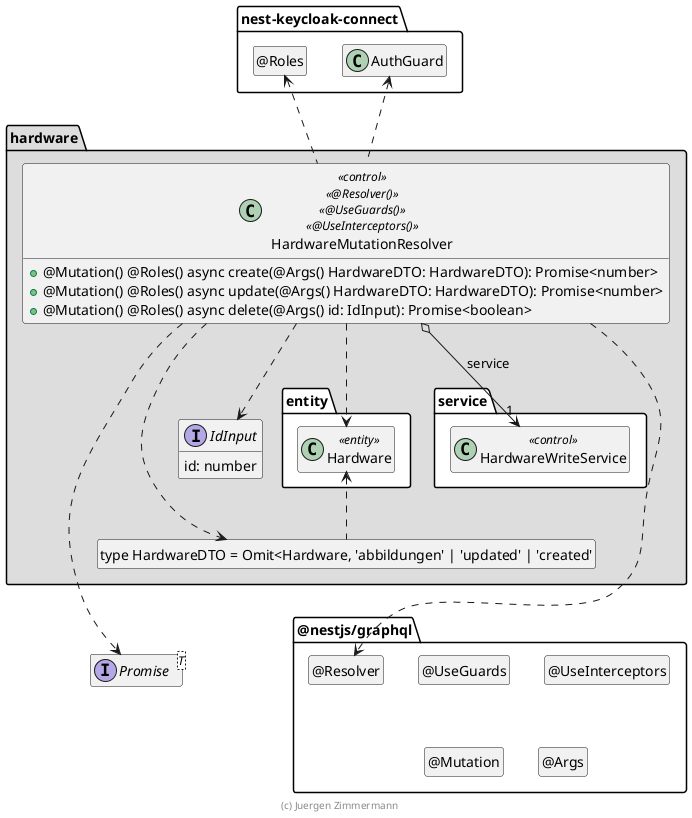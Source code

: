 @startuml Controller-Klasse

interface Promise<T>

package @nestjs/graphql {
  class "@Resolver" as Resolver
  hide Resolver circle

  class "@UseGuards" as UseGuards
  hide UseGuards circle

  class "@UseInterceptors" as UseInterceptors
  hide UseInterceptors circle

  class "@Mutation" as Mutation
  hide Mutation circle

  class "@Args" as Args
  hide Args circle
}

package nest-keycloak-connect {
  class AuthGuard

  class "@Roles" as Roles
  hide Roles circle
}

package hardware #DDDDDD {
  package entity #FFFFFF {
    class Hardware <<entity>>
  }

  package service #FFFFFF {
    class HardwareWriteService << control >>
  }

  class "type HardwareDTO = Omit<Hardware, 'abbildungen' | 'updated' | 'created'" as HardwareDTO
  hide HardwareDTO circle

    interface IdInput {
        id: number
    }

  class HardwareMutationResolver << control >> << @Resolver() >> << @UseGuards() >> << @UseInterceptors() >> {
    + @Mutation() @Roles() async create(@Args() HardwareDTO: HardwareDTO): Promise<number>
    + @Mutation() @Roles() async update(@Args() HardwareDTO: HardwareDTO): Promise<number>
    + @Mutation() @Roles() async delete(@Args() id: IdInput): Promise<boolean>
  }

  HardwareMutationResolver o-down-> "1" HardwareWriteService : service

  HardwareMutationResolver ..> Hardware
  HardwareMutationResolver ..> HardwareDTO
  HardwareMutationResolver ..> IdInput
  HardwareDTO .up.> Hardware
  HardwareMutationResolver ..> Promise
  HardwareMutationResolver ..> Resolver

  HardwareMutationResolver .up.> AuthGuard
  HardwareMutationResolver .up.> Roles

  HardwareDTO .[hidden].> Promise
  HardwareDTO .[hidden].> Resolver
}

hide empty members

footer (c) Juergen Zimmermann

@enduml
